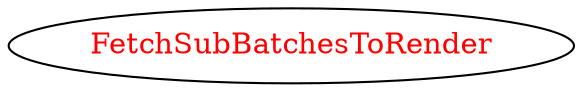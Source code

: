 digraph dependencyGraph {
 concentrate=true;
 ranksep="2.0";
 rankdir="LR"; 
 splines="ortho";
"FetchSubBatchesToRender" [fontcolor="red"];
}